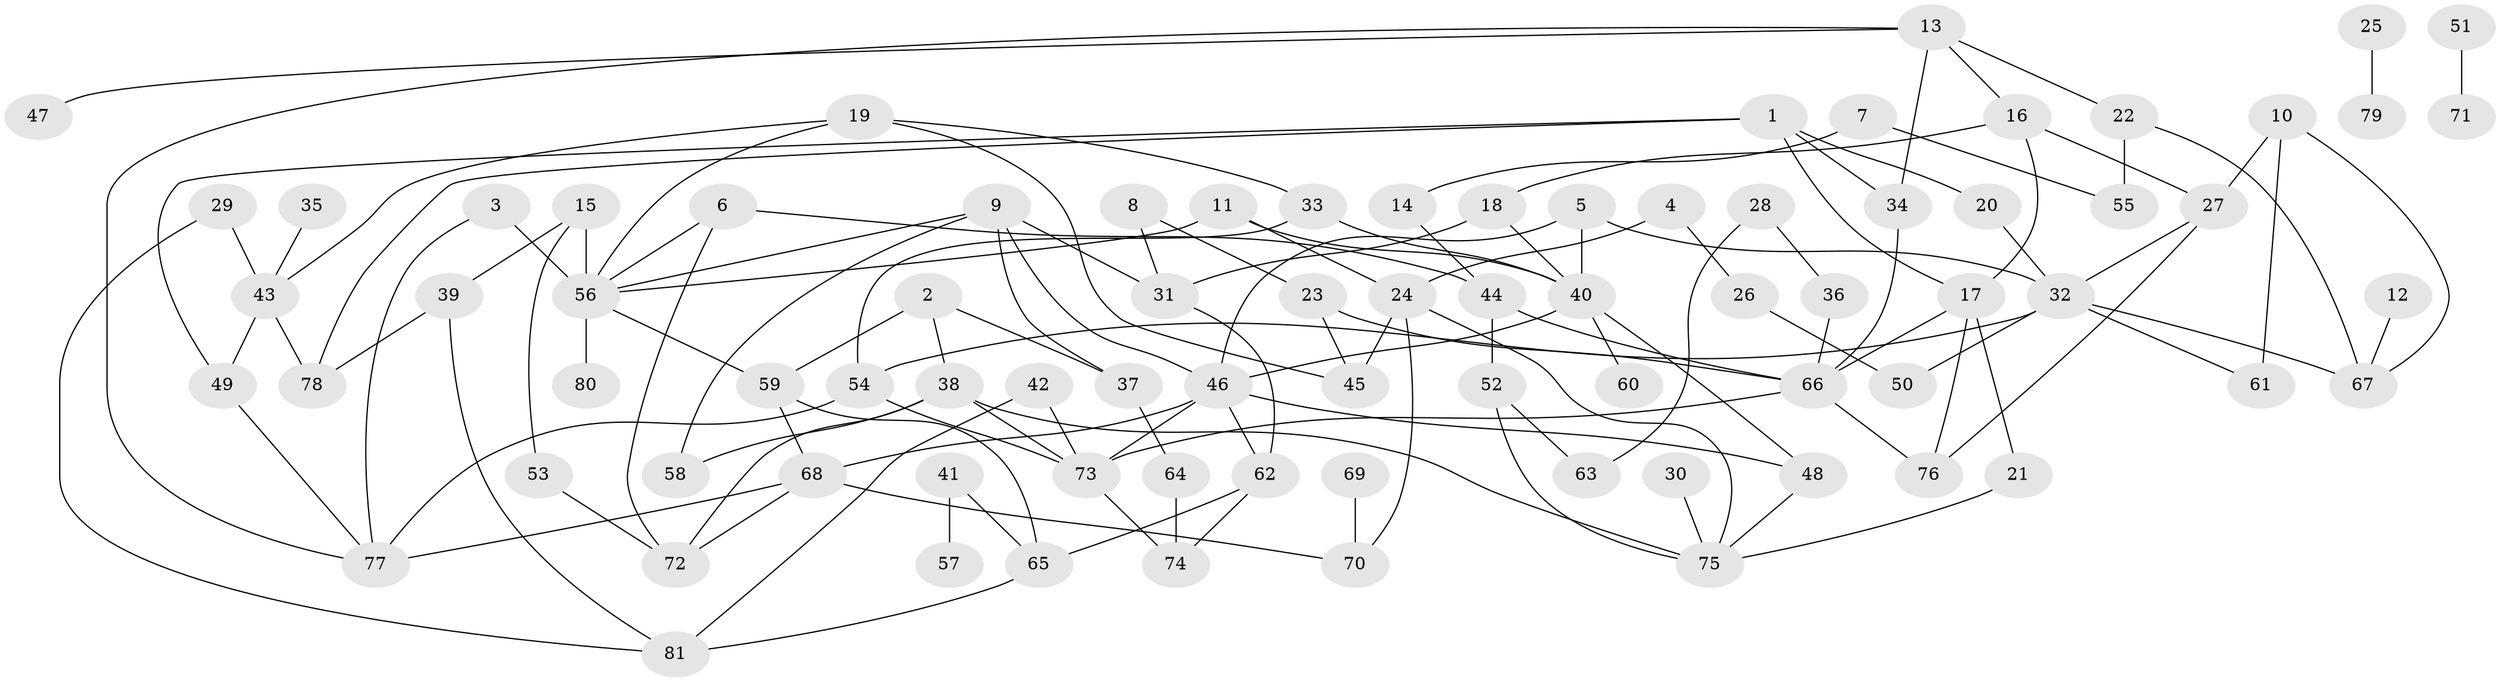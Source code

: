// coarse degree distribution, {13: 0.034482758620689655, 8: 0.034482758620689655, 2: 0.27586206896551724, 7: 0.10344827586206896, 5: 0.13793103448275862, 4: 0.06896551724137931, 10: 0.06896551724137931, 1: 0.10344827586206896, 0: 0.06896551724137931, 3: 0.06896551724137931, 9: 0.034482758620689655}
// Generated by graph-tools (version 1.1) at 2025/16/03/04/25 18:16:25]
// undirected, 81 vertices, 128 edges
graph export_dot {
graph [start="1"]
  node [color=gray90,style=filled];
  1;
  2;
  3;
  4;
  5;
  6;
  7;
  8;
  9;
  10;
  11;
  12;
  13;
  14;
  15;
  16;
  17;
  18;
  19;
  20;
  21;
  22;
  23;
  24;
  25;
  26;
  27;
  28;
  29;
  30;
  31;
  32;
  33;
  34;
  35;
  36;
  37;
  38;
  39;
  40;
  41;
  42;
  43;
  44;
  45;
  46;
  47;
  48;
  49;
  50;
  51;
  52;
  53;
  54;
  55;
  56;
  57;
  58;
  59;
  60;
  61;
  62;
  63;
  64;
  65;
  66;
  67;
  68;
  69;
  70;
  71;
  72;
  73;
  74;
  75;
  76;
  77;
  78;
  79;
  80;
  81;
  1 -- 17;
  1 -- 20;
  1 -- 34;
  1 -- 49;
  1 -- 78;
  2 -- 37;
  2 -- 38;
  2 -- 59;
  3 -- 56;
  3 -- 77;
  4 -- 24;
  4 -- 26;
  5 -- 32;
  5 -- 40;
  5 -- 46;
  6 -- 44;
  6 -- 56;
  6 -- 72;
  7 -- 14;
  7 -- 55;
  8 -- 23;
  8 -- 31;
  9 -- 31;
  9 -- 37;
  9 -- 46;
  9 -- 56;
  9 -- 58;
  10 -- 27;
  10 -- 61;
  10 -- 67;
  11 -- 24;
  11 -- 40;
  11 -- 56;
  12 -- 67;
  13 -- 16;
  13 -- 22;
  13 -- 34;
  13 -- 47;
  13 -- 77;
  14 -- 44;
  15 -- 39;
  15 -- 53;
  15 -- 56;
  16 -- 17;
  16 -- 18;
  16 -- 27;
  17 -- 21;
  17 -- 66;
  17 -- 76;
  18 -- 31;
  18 -- 40;
  19 -- 33;
  19 -- 43;
  19 -- 45;
  19 -- 56;
  20 -- 32;
  21 -- 75;
  22 -- 55;
  22 -- 67;
  23 -- 45;
  23 -- 66;
  24 -- 45;
  24 -- 70;
  24 -- 75;
  25 -- 79;
  26 -- 50;
  27 -- 32;
  27 -- 76;
  28 -- 36;
  28 -- 63;
  29 -- 43;
  29 -- 81;
  30 -- 75;
  31 -- 62;
  32 -- 50;
  32 -- 54;
  32 -- 61;
  32 -- 67;
  33 -- 40;
  33 -- 54;
  34 -- 66;
  35 -- 43;
  36 -- 66;
  37 -- 64;
  38 -- 58;
  38 -- 72;
  38 -- 73;
  38 -- 75;
  39 -- 78;
  39 -- 81;
  40 -- 46;
  40 -- 48;
  40 -- 60;
  41 -- 57;
  41 -- 65;
  42 -- 73;
  42 -- 81;
  43 -- 49;
  43 -- 78;
  44 -- 52;
  44 -- 66;
  46 -- 48;
  46 -- 62;
  46 -- 68;
  46 -- 73;
  48 -- 75;
  49 -- 77;
  51 -- 71;
  52 -- 63;
  52 -- 75;
  53 -- 72;
  54 -- 73;
  54 -- 77;
  56 -- 59;
  56 -- 80;
  59 -- 65;
  59 -- 68;
  62 -- 65;
  62 -- 74;
  64 -- 74;
  65 -- 81;
  66 -- 73;
  66 -- 76;
  68 -- 70;
  68 -- 72;
  68 -- 77;
  69 -- 70;
  73 -- 74;
}
